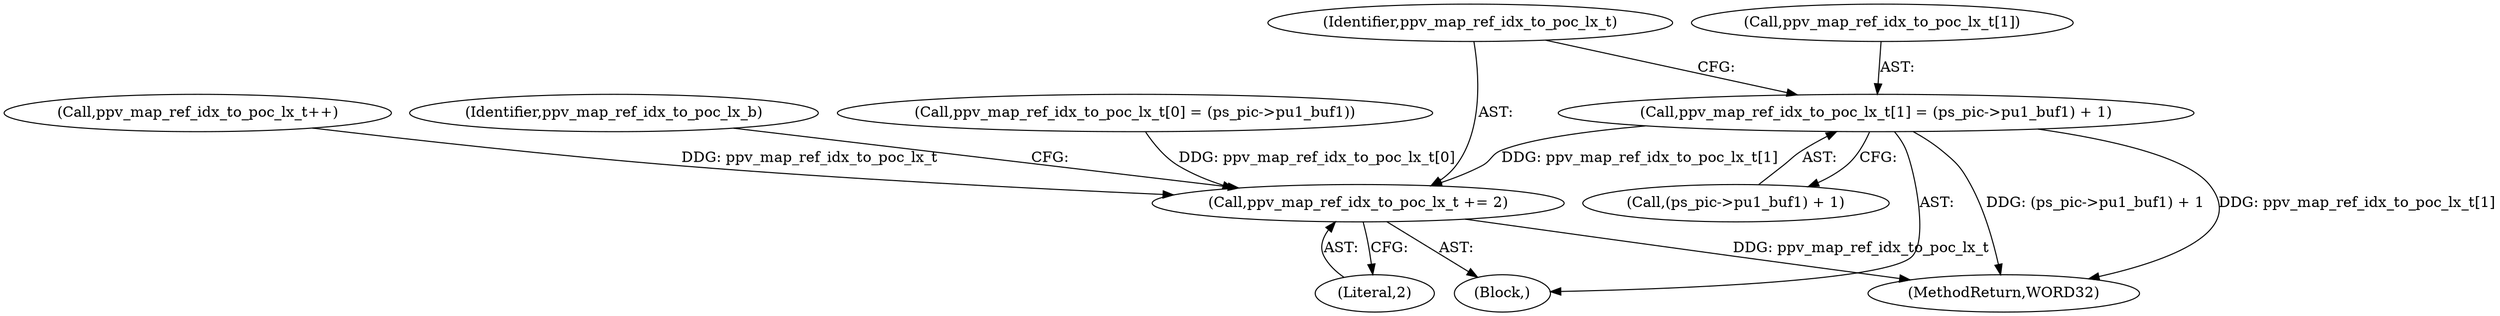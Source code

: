 digraph "0_Android_943323f1d9d3dd5c2634deb26cbe72343ca6b3db_2@array" {
"1000564" [label="(Call,ppv_map_ref_idx_to_poc_lx_t[1] = (ps_pic->pu1_buf1) + 1)"];
"1000573" [label="(Call,ppv_map_ref_idx_to_poc_lx_t += 2)"];
"1000575" [label="(Literal,2)"];
"1000564" [label="(Call,ppv_map_ref_idx_to_poc_lx_t[1] = (ps_pic->pu1_buf1) + 1)"];
"1000573" [label="(Call,ppv_map_ref_idx_to_poc_lx_t += 2)"];
"1001036" [label="(MethodReturn,WORD32)"];
"1000565" [label="(Call,ppv_map_ref_idx_to_poc_lx_t[1])"];
"1000506" [label="(Call,ppv_map_ref_idx_to_poc_lx_t++)"];
"1000577" [label="(Identifier,ppv_map_ref_idx_to_poc_lx_b)"];
"1000541" [label="(Call,ppv_map_ref_idx_to_poc_lx_t[0] = (ps_pic->pu1_buf1))"];
"1000574" [label="(Identifier,ppv_map_ref_idx_to_poc_lx_t)"];
"1000568" [label="(Call,(ps_pic->pu1_buf1) + 1)"];
"1000531" [label="(Block,)"];
"1000564" -> "1000531"  [label="AST: "];
"1000564" -> "1000568"  [label="CFG: "];
"1000565" -> "1000564"  [label="AST: "];
"1000568" -> "1000564"  [label="AST: "];
"1000574" -> "1000564"  [label="CFG: "];
"1000564" -> "1001036"  [label="DDG: (ps_pic->pu1_buf1) + 1"];
"1000564" -> "1001036"  [label="DDG: ppv_map_ref_idx_to_poc_lx_t[1]"];
"1000564" -> "1000573"  [label="DDG: ppv_map_ref_idx_to_poc_lx_t[1]"];
"1000573" -> "1000531"  [label="AST: "];
"1000573" -> "1000575"  [label="CFG: "];
"1000574" -> "1000573"  [label="AST: "];
"1000575" -> "1000573"  [label="AST: "];
"1000577" -> "1000573"  [label="CFG: "];
"1000573" -> "1001036"  [label="DDG: ppv_map_ref_idx_to_poc_lx_t"];
"1000506" -> "1000573"  [label="DDG: ppv_map_ref_idx_to_poc_lx_t"];
"1000541" -> "1000573"  [label="DDG: ppv_map_ref_idx_to_poc_lx_t[0]"];
}
